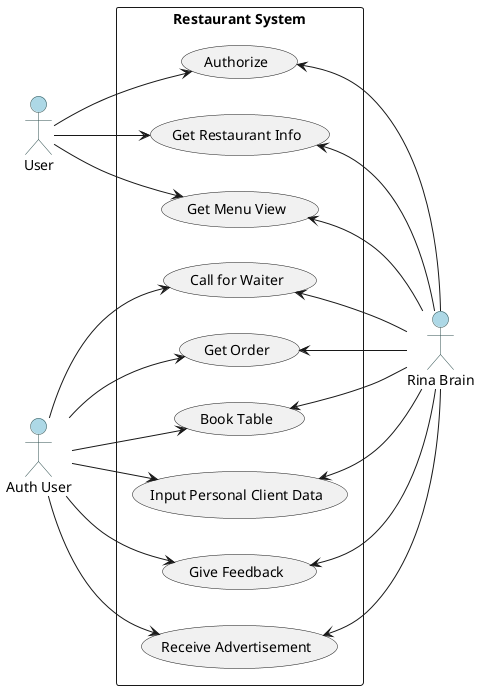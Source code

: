 @startuml
left to right direction
skinparam actor {
  BorderColor DarkSlateGray
  BackgroundColor LightBlue
}

actor User as "User"
actor AuthUser as "Auth User"
actor RinaBrain as "Rina Brain"

rectangle "Restaurant System" {
  User --> (Authorize)
  User --> (Get Restaurant Info)
  User --> (Get Menu View)

  AuthUser --> (Call for Waiter)
  AuthUser --> (Get Order)
  AuthUser --> (Book Table)
  AuthUser --> (Input Personal Client Data)
  AuthUser --> (Give Feedback)
  AuthUser --> (Receive Advertisement)

  (Authorize)                 <-- RinaBrain
  (Get Restaurant Info)       <--  RinaBrain
 (Get Menu View)              <--  RinaBrain
 (Call for Waiter)            <--  RinaBrain
 (Get Order)                  <--  RinaBrain
 (Book Table)                 <--  RinaBrain
 (Input Personal Client Data) <--  RinaBrain
 (Give Feedback)              <--  RinaBrain
 (Receive Advertisement)      <--  RinaBrain
}
@enduml
